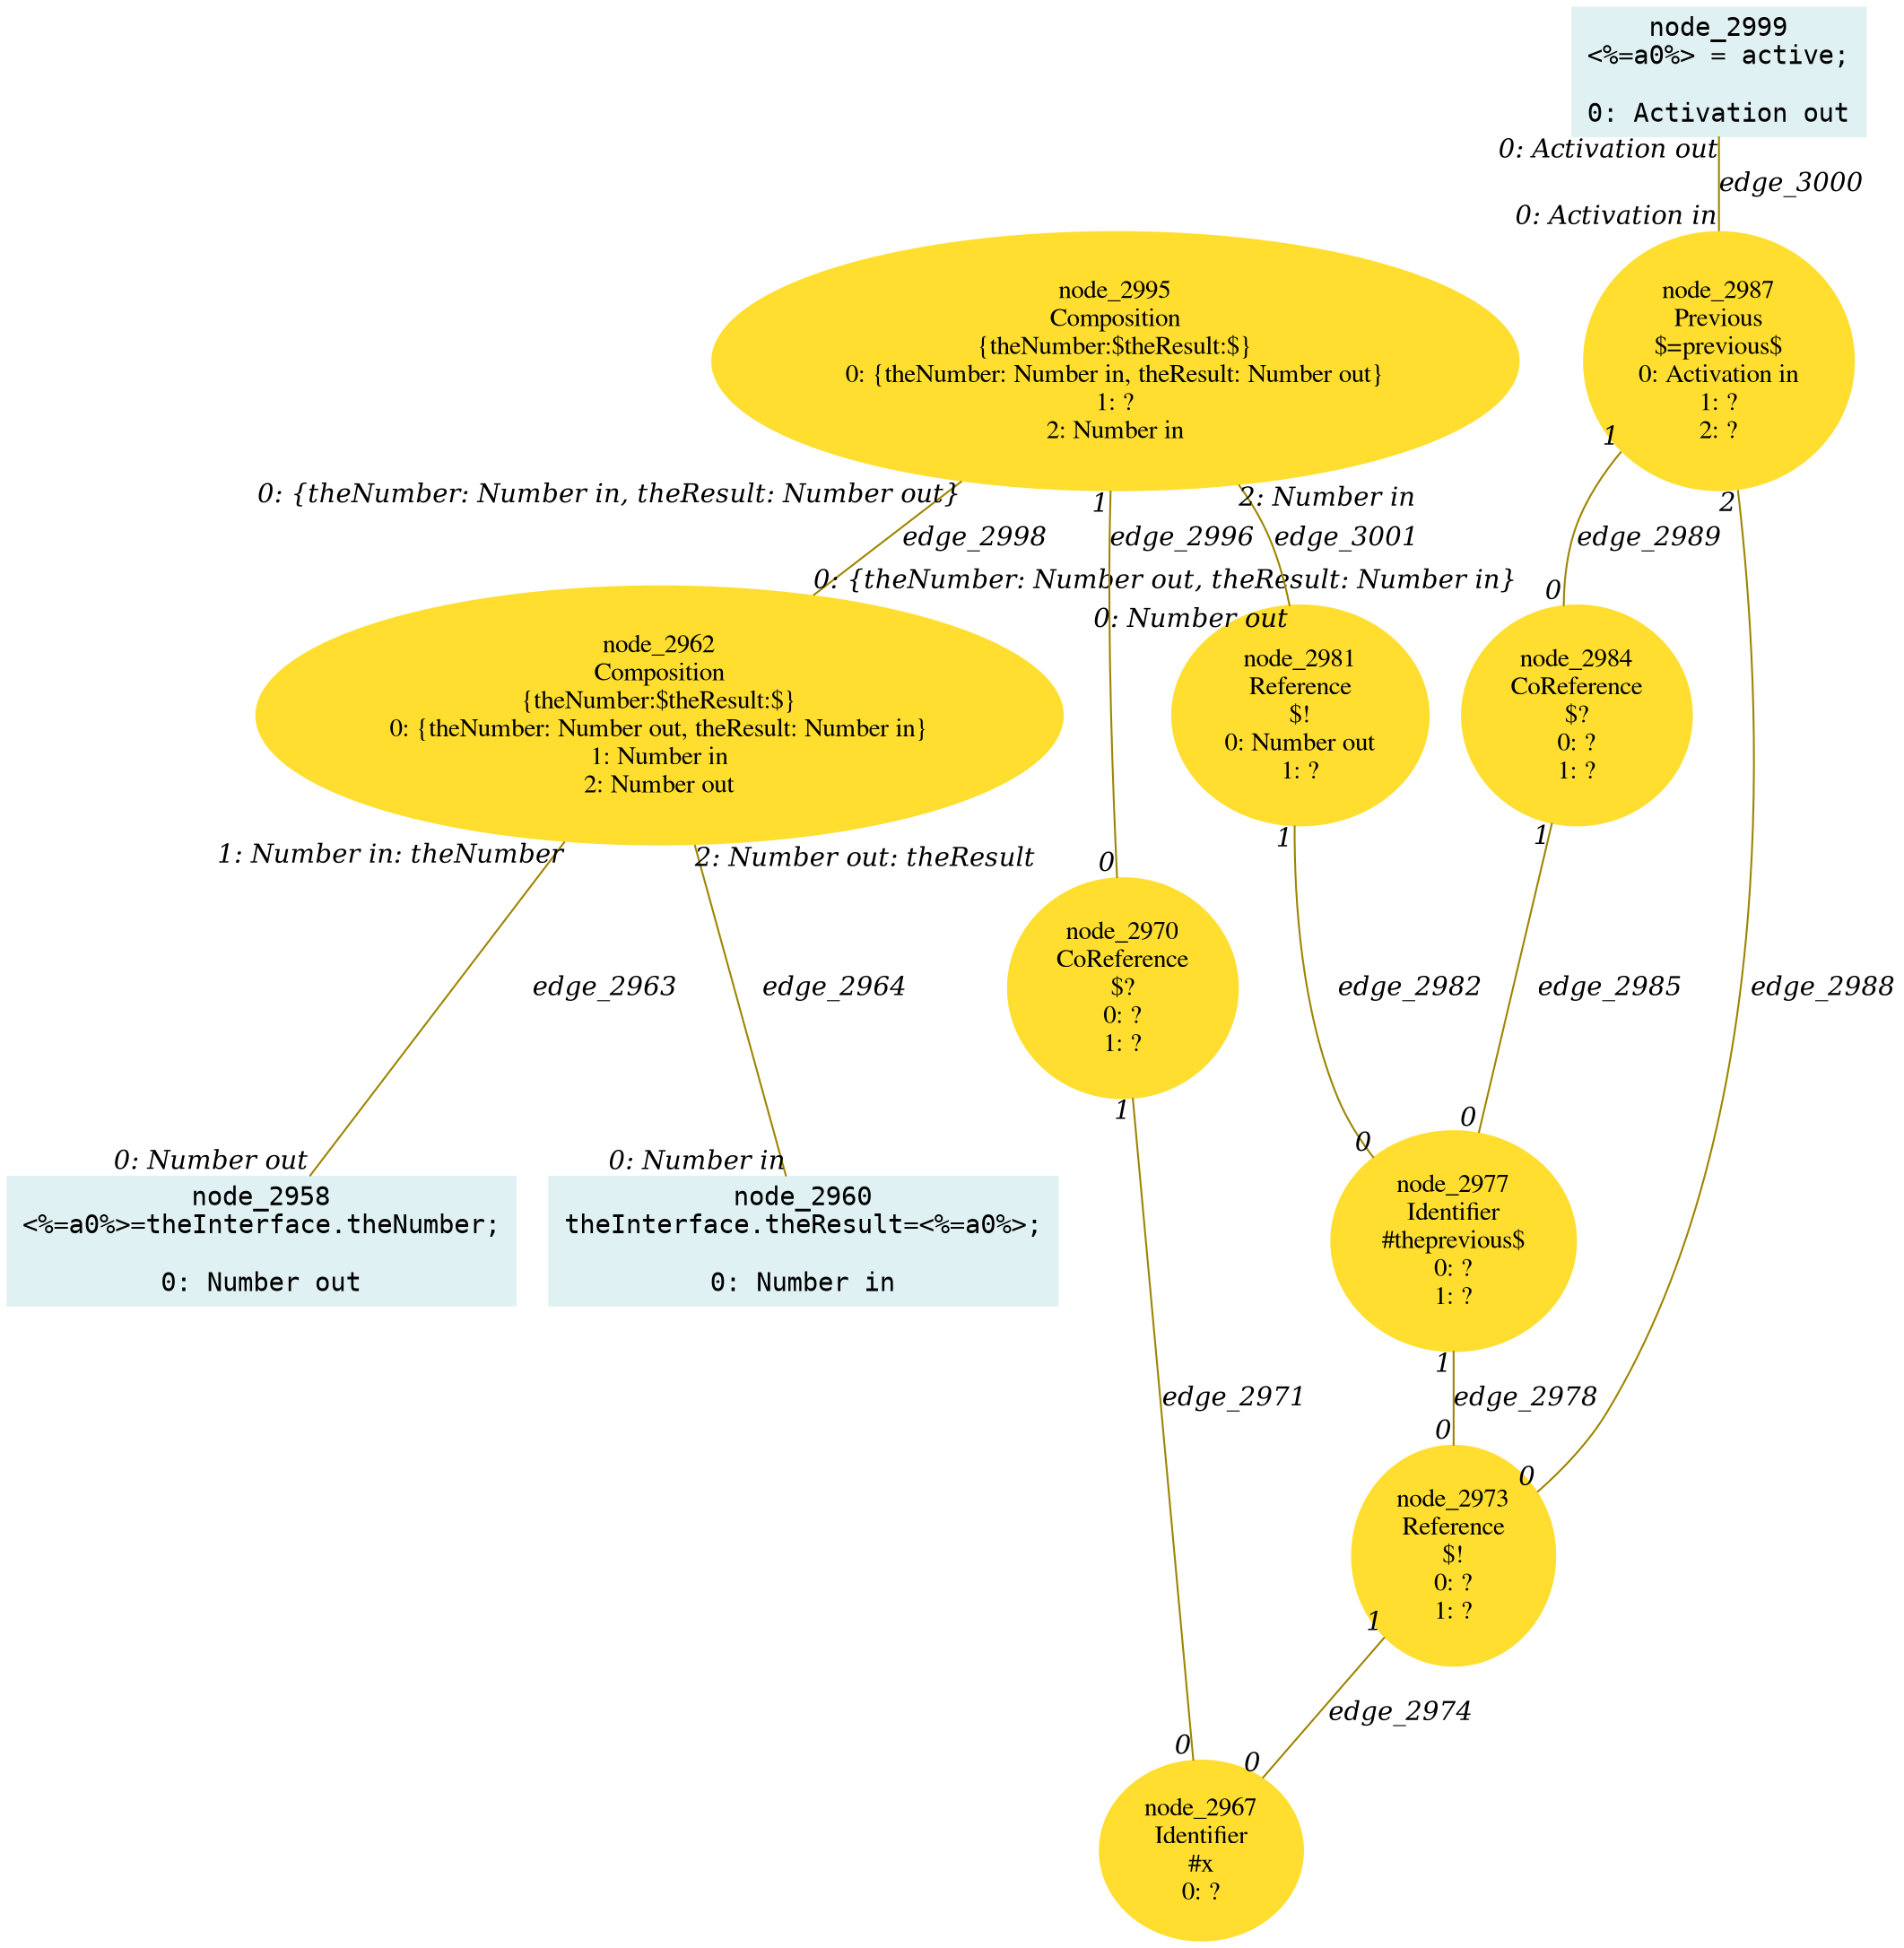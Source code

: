 digraph g{node_2958 [shape="box", style="filled", color="#dff1f2", fontname="Courier", label="node_2958
<%=a0%>=theInterface.theNumber;

0: Number out" ]
node_2960 [shape="box", style="filled", color="#dff1f2", fontname="Courier", label="node_2960
theInterface.theResult=<%=a0%>;

0: Number in" ]
node_2962 [shape="ellipse", style="filled", color="#ffde2f", fontname="Times", label="node_2962
Composition
{theNumber:$theResult:$}
0: {theNumber: Number out, theResult: Number in}
1: Number in
2: Number out" ]
node_2967 [shape="ellipse", style="filled", color="#ffde2f", fontname="Times", label="node_2967
Identifier
#x
0: ?" ]
node_2970 [shape="ellipse", style="filled", color="#ffde2f", fontname="Times", label="node_2970
CoReference
$?
0: ?
1: ?" ]
node_2973 [shape="ellipse", style="filled", color="#ffde2f", fontname="Times", label="node_2973
Reference
$!
0: ?
1: ?" ]
node_2977 [shape="ellipse", style="filled", color="#ffde2f", fontname="Times", label="node_2977
Identifier
#theprevious$
0: ?
1: ?" ]
node_2981 [shape="ellipse", style="filled", color="#ffde2f", fontname="Times", label="node_2981
Reference
$!
0: Number out
1: ?" ]
node_2984 [shape="ellipse", style="filled", color="#ffde2f", fontname="Times", label="node_2984
CoReference
$?
0: ?
1: ?" ]
node_2987 [shape="ellipse", style="filled", color="#ffde2f", fontname="Times", label="node_2987
Previous
$=previous$
0: Activation in
1: ?
2: ?" ]
node_2995 [shape="ellipse", style="filled", color="#ffde2f", fontname="Times", label="node_2995
Composition
{theNumber:$theResult:$}
0: {theNumber: Number in, theResult: Number out}
1: ?
2: Number in" ]
node_2999 [shape="box", style="filled", color="#dff1f2", fontname="Courier", label="node_2999
<%=a0%> = active;

0: Activation out" ]
node_2962 -> node_2958 [dir=none, arrowHead=none, fontname="Times-Italic", arrowsize=1, color="#9d8400", label="edge_2963",  headlabel="0: Number out", taillabel="1: Number in: theNumber" ]
node_2962 -> node_2960 [dir=none, arrowHead=none, fontname="Times-Italic", arrowsize=1, color="#9d8400", label="edge_2964",  headlabel="0: Number in", taillabel="2: Number out: theResult" ]
node_2970 -> node_2967 [dir=none, arrowHead=none, fontname="Times-Italic", arrowsize=1, color="#9d8400", label="edge_2971",  headlabel="0", taillabel="1" ]
node_2973 -> node_2967 [dir=none, arrowHead=none, fontname="Times-Italic", arrowsize=1, color="#9d8400", label="edge_2974",  headlabel="0", taillabel="1" ]
node_2977 -> node_2973 [dir=none, arrowHead=none, fontname="Times-Italic", arrowsize=1, color="#9d8400", label="edge_2978",  headlabel="0", taillabel="1" ]
node_2981 -> node_2977 [dir=none, arrowHead=none, fontname="Times-Italic", arrowsize=1, color="#9d8400", label="edge_2982",  headlabel="0", taillabel="1" ]
node_2984 -> node_2977 [dir=none, arrowHead=none, fontname="Times-Italic", arrowsize=1, color="#9d8400", label="edge_2985",  headlabel="0", taillabel="1" ]
node_2987 -> node_2973 [dir=none, arrowHead=none, fontname="Times-Italic", arrowsize=1, color="#9d8400", label="edge_2988",  headlabel="0", taillabel="2" ]
node_2987 -> node_2984 [dir=none, arrowHead=none, fontname="Times-Italic", arrowsize=1, color="#9d8400", label="edge_2989",  headlabel="0", taillabel="1" ]
node_2995 -> node_2970 [dir=none, arrowHead=none, fontname="Times-Italic", arrowsize=1, color="#9d8400", label="edge_2996",  headlabel="0", taillabel="1" ]
node_2995 -> node_2962 [dir=none, arrowHead=none, fontname="Times-Italic", arrowsize=1, color="#9d8400", label="edge_2998",  headlabel="0: {theNumber: Number out, theResult: Number in}", taillabel="0: {theNumber: Number in, theResult: Number out}" ]
node_2999 -> node_2987 [dir=none, arrowHead=none, fontname="Times-Italic", arrowsize=1, color="#9d8400", label="edge_3000",  headlabel="0: Activation in", taillabel="0: Activation out" ]
node_2995 -> node_2981 [dir=none, arrowHead=none, fontname="Times-Italic", arrowsize=1, color="#9d8400", label="edge_3001",  headlabel="0: Number out", taillabel="2: Number in" ]
}